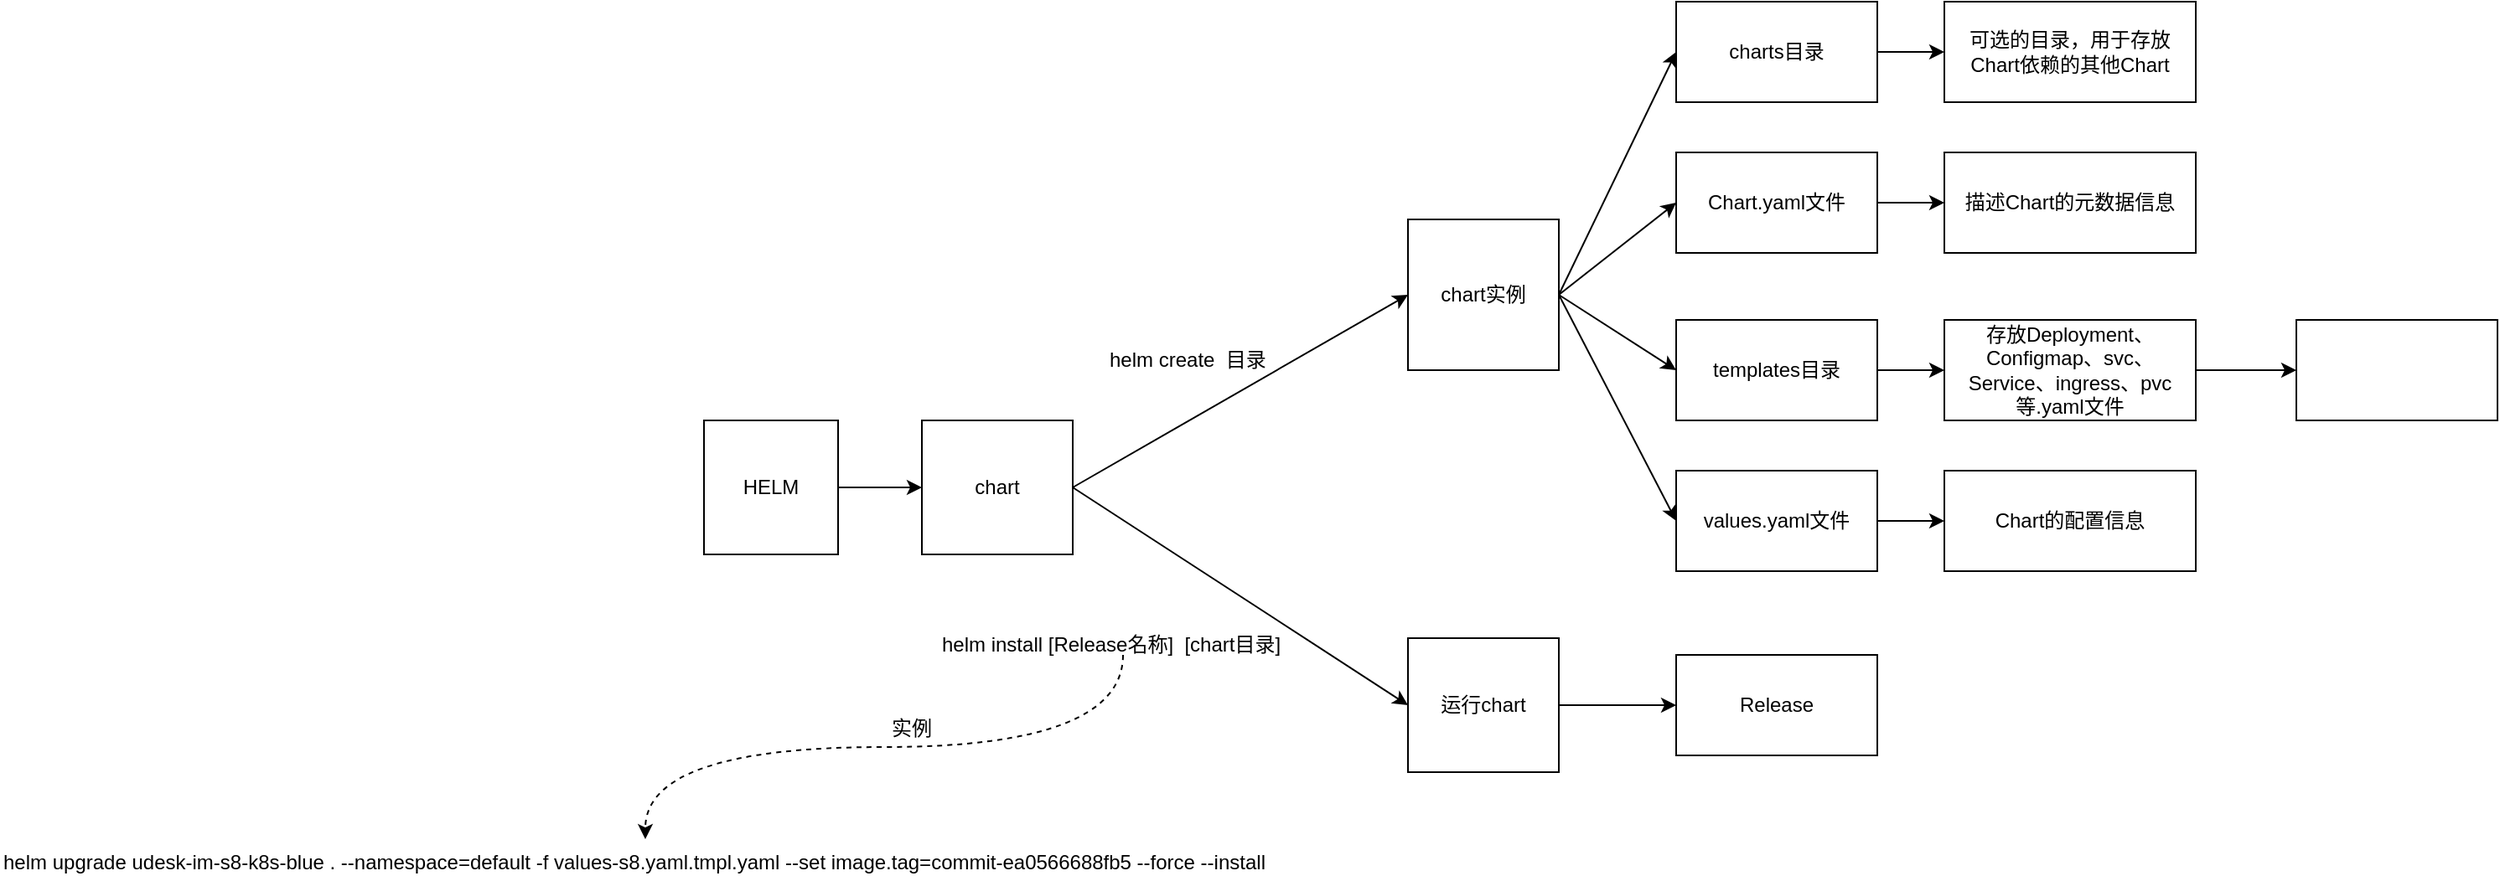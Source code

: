 <mxfile version="21.6.5" type="github">
  <diagram name="第 1 页" id="E5oqeyXUT3EholCvVv0P">
    <mxGraphModel dx="2261" dy="774" grid="1" gridSize="10" guides="1" tooltips="1" connect="1" arrows="1" fold="1" page="1" pageScale="1" pageWidth="827" pageHeight="1169" math="0" shadow="0">
      <root>
        <mxCell id="0" />
        <mxCell id="1" parent="0" />
        <mxCell id="5qIUG_8EQPnFbdWqvxKQ-47" style="edgeStyle=orthogonalEdgeStyle;rounded=0;orthogonalLoop=1;jettySize=auto;html=1;exitX=1;exitY=0.5;exitDx=0;exitDy=0;entryX=0;entryY=0.5;entryDx=0;entryDy=0;" edge="1" parent="1" source="5qIUG_8EQPnFbdWqvxKQ-1" target="5qIUG_8EQPnFbdWqvxKQ-44">
          <mxGeometry relative="1" as="geometry" />
        </mxCell>
        <mxCell id="5qIUG_8EQPnFbdWqvxKQ-1" value="HELM" style="whiteSpace=wrap;html=1;aspect=fixed;" vertex="1" parent="1">
          <mxGeometry x="-270" y="250" width="80" height="80" as="geometry" />
        </mxCell>
        <mxCell id="5qIUG_8EQPnFbdWqvxKQ-24" style="rounded=0;orthogonalLoop=1;jettySize=auto;html=1;exitX=1;exitY=0.5;exitDx=0;exitDy=0;entryX=0;entryY=0.5;entryDx=0;entryDy=0;elbow=vertical;" edge="1" parent="1" source="5qIUG_8EQPnFbdWqvxKQ-3" target="5qIUG_8EQPnFbdWqvxKQ-20">
          <mxGeometry relative="1" as="geometry" />
        </mxCell>
        <mxCell id="5qIUG_8EQPnFbdWqvxKQ-25" style="rounded=0;orthogonalLoop=1;jettySize=auto;html=1;exitX=1;exitY=0.5;exitDx=0;exitDy=0;entryX=0;entryY=0.5;entryDx=0;entryDy=0;" edge="1" parent="1" source="5qIUG_8EQPnFbdWqvxKQ-3" target="5qIUG_8EQPnFbdWqvxKQ-21">
          <mxGeometry relative="1" as="geometry" />
        </mxCell>
        <mxCell id="5qIUG_8EQPnFbdWqvxKQ-26" style="rounded=0;orthogonalLoop=1;jettySize=auto;html=1;exitX=1;exitY=0.5;exitDx=0;exitDy=0;entryX=0;entryY=0.5;entryDx=0;entryDy=0;" edge="1" parent="1" source="5qIUG_8EQPnFbdWqvxKQ-3" target="5qIUG_8EQPnFbdWqvxKQ-22">
          <mxGeometry relative="1" as="geometry" />
        </mxCell>
        <mxCell id="5qIUG_8EQPnFbdWqvxKQ-27" style="rounded=0;orthogonalLoop=1;jettySize=auto;html=1;exitX=1;exitY=0.5;exitDx=0;exitDy=0;entryX=0;entryY=0.5;entryDx=0;entryDy=0;" edge="1" parent="1" source="5qIUG_8EQPnFbdWqvxKQ-3" target="5qIUG_8EQPnFbdWqvxKQ-23">
          <mxGeometry relative="1" as="geometry" />
        </mxCell>
        <mxCell id="5qIUG_8EQPnFbdWqvxKQ-3" value="chart实例" style="rounded=0;whiteSpace=wrap;html=1;" vertex="1" parent="1">
          <mxGeometry x="150" y="130" width="90" height="90" as="geometry" />
        </mxCell>
        <mxCell id="5qIUG_8EQPnFbdWqvxKQ-40" style="edgeStyle=orthogonalEdgeStyle;rounded=0;orthogonalLoop=1;jettySize=auto;html=1;exitX=1;exitY=0.5;exitDx=0;exitDy=0;entryX=0;entryY=0.5;entryDx=0;entryDy=0;" edge="1" parent="1" source="5qIUG_8EQPnFbdWqvxKQ-20" target="5qIUG_8EQPnFbdWqvxKQ-29">
          <mxGeometry relative="1" as="geometry" />
        </mxCell>
        <mxCell id="5qIUG_8EQPnFbdWqvxKQ-20" value="charts目录" style="rounded=0;whiteSpace=wrap;html=1;" vertex="1" parent="1">
          <mxGeometry x="310" width="120" height="60" as="geometry" />
        </mxCell>
        <mxCell id="5qIUG_8EQPnFbdWqvxKQ-39" style="edgeStyle=orthogonalEdgeStyle;rounded=0;orthogonalLoop=1;jettySize=auto;html=1;exitX=1;exitY=0.5;exitDx=0;exitDy=0;entryX=0;entryY=0.5;entryDx=0;entryDy=0;" edge="1" parent="1" source="5qIUG_8EQPnFbdWqvxKQ-21" target="5qIUG_8EQPnFbdWqvxKQ-37">
          <mxGeometry relative="1" as="geometry" />
        </mxCell>
        <mxCell id="5qIUG_8EQPnFbdWqvxKQ-21" value="Chart.yaml文件" style="rounded=0;whiteSpace=wrap;html=1;" vertex="1" parent="1">
          <mxGeometry x="310" y="90" width="120" height="60" as="geometry" />
        </mxCell>
        <mxCell id="5qIUG_8EQPnFbdWqvxKQ-32" style="edgeStyle=orthogonalEdgeStyle;rounded=0;orthogonalLoop=1;jettySize=auto;html=1;exitX=1;exitY=0.5;exitDx=0;exitDy=0;" edge="1" parent="1" source="5qIUG_8EQPnFbdWqvxKQ-22" target="5qIUG_8EQPnFbdWqvxKQ-31">
          <mxGeometry relative="1" as="geometry" />
        </mxCell>
        <mxCell id="5qIUG_8EQPnFbdWqvxKQ-22" value="templates目录" style="rounded=0;whiteSpace=wrap;html=1;" vertex="1" parent="1">
          <mxGeometry x="310" y="190" width="120" height="60" as="geometry" />
        </mxCell>
        <mxCell id="5qIUG_8EQPnFbdWqvxKQ-36" style="edgeStyle=orthogonalEdgeStyle;rounded=0;orthogonalLoop=1;jettySize=auto;html=1;exitX=1;exitY=0.5;exitDx=0;exitDy=0;" edge="1" parent="1" source="5qIUG_8EQPnFbdWqvxKQ-23" target="5qIUG_8EQPnFbdWqvxKQ-34">
          <mxGeometry relative="1" as="geometry" />
        </mxCell>
        <mxCell id="5qIUG_8EQPnFbdWqvxKQ-23" value="values.yaml文件" style="rounded=0;whiteSpace=wrap;html=1;" vertex="1" parent="1">
          <mxGeometry x="310" y="280" width="120" height="60" as="geometry" />
        </mxCell>
        <mxCell id="5qIUG_8EQPnFbdWqvxKQ-29" value="可选的目录，用于存放Chart依赖的其他Chart" style="rounded=0;whiteSpace=wrap;html=1;" vertex="1" parent="1">
          <mxGeometry x="470" width="150" height="60" as="geometry" />
        </mxCell>
        <mxCell id="5qIUG_8EQPnFbdWqvxKQ-42" style="edgeStyle=orthogonalEdgeStyle;rounded=0;orthogonalLoop=1;jettySize=auto;html=1;exitX=1;exitY=0.5;exitDx=0;exitDy=0;entryX=0;entryY=0.5;entryDx=0;entryDy=0;" edge="1" parent="1" source="5qIUG_8EQPnFbdWqvxKQ-31" target="5qIUG_8EQPnFbdWqvxKQ-41">
          <mxGeometry relative="1" as="geometry" />
        </mxCell>
        <mxCell id="5qIUG_8EQPnFbdWqvxKQ-31" value="存放Deployment、Configmap、svc、Service、ingress、pvc等.yaml文件" style="rounded=0;whiteSpace=wrap;html=1;" vertex="1" parent="1">
          <mxGeometry x="470" y="190" width="150" height="60" as="geometry" />
        </mxCell>
        <mxCell id="5qIUG_8EQPnFbdWqvxKQ-34" value="Chart的配置信息" style="rounded=0;whiteSpace=wrap;html=1;" vertex="1" parent="1">
          <mxGeometry x="470" y="280" width="150" height="60" as="geometry" />
        </mxCell>
        <mxCell id="5qIUG_8EQPnFbdWqvxKQ-37" value="描述Chart的元数据信息" style="rounded=0;whiteSpace=wrap;html=1;" vertex="1" parent="1">
          <mxGeometry x="470" y="90" width="150" height="60" as="geometry" />
        </mxCell>
        <mxCell id="5qIUG_8EQPnFbdWqvxKQ-41" value="" style="rounded=0;whiteSpace=wrap;html=1;" vertex="1" parent="1">
          <mxGeometry x="680" y="190" width="120" height="60" as="geometry" />
        </mxCell>
        <mxCell id="5qIUG_8EQPnFbdWqvxKQ-43" value="helm upgrade udesk-im-s8-k8s-blue . --namespace=default -f values-s8.yaml.tmpl.yaml --set image.tag=commit-ea0566688fb5 --force --install" style="text;whiteSpace=wrap;" vertex="1" parent="1">
          <mxGeometry x="-690" y="500" width="770" height="20" as="geometry" />
        </mxCell>
        <mxCell id="5qIUG_8EQPnFbdWqvxKQ-48" style="rounded=0;orthogonalLoop=1;jettySize=auto;html=1;exitX=1;exitY=0.5;exitDx=0;exitDy=0;entryX=0;entryY=0.5;entryDx=0;entryDy=0;" edge="1" parent="1" source="5qIUG_8EQPnFbdWqvxKQ-44" target="5qIUG_8EQPnFbdWqvxKQ-3">
          <mxGeometry relative="1" as="geometry" />
        </mxCell>
        <mxCell id="5qIUG_8EQPnFbdWqvxKQ-53" style="rounded=0;orthogonalLoop=1;jettySize=auto;html=1;exitX=1;exitY=0.5;exitDx=0;exitDy=0;entryX=0;entryY=0.5;entryDx=0;entryDy=0;" edge="1" parent="1" source="5qIUG_8EQPnFbdWqvxKQ-44" target="5qIUG_8EQPnFbdWqvxKQ-52">
          <mxGeometry relative="1" as="geometry" />
        </mxCell>
        <mxCell id="5qIUG_8EQPnFbdWqvxKQ-44" value="chart" style="rounded=0;whiteSpace=wrap;html=1;" vertex="1" parent="1">
          <mxGeometry x="-140" y="250" width="90" height="80" as="geometry" />
        </mxCell>
        <mxCell id="5qIUG_8EQPnFbdWqvxKQ-49" value="helm create  目录" style="text;whiteSpace=wrap;" vertex="1" parent="1">
          <mxGeometry x="-30" y="200" width="100" height="20" as="geometry" />
        </mxCell>
        <mxCell id="5qIUG_8EQPnFbdWqvxKQ-61" style="edgeStyle=orthogonalEdgeStyle;rounded=0;orthogonalLoop=1;jettySize=auto;html=1;exitX=1;exitY=0.5;exitDx=0;exitDy=0;" edge="1" parent="1" source="5qIUG_8EQPnFbdWqvxKQ-52" target="5qIUG_8EQPnFbdWqvxKQ-60">
          <mxGeometry relative="1" as="geometry" />
        </mxCell>
        <mxCell id="5qIUG_8EQPnFbdWqvxKQ-52" value="运行chart" style="rounded=0;whiteSpace=wrap;html=1;" vertex="1" parent="1">
          <mxGeometry x="150" y="380" width="90" height="80" as="geometry" />
        </mxCell>
        <mxCell id="5qIUG_8EQPnFbdWqvxKQ-56" style="edgeStyle=orthogonalEdgeStyle;rounded=0;orthogonalLoop=1;jettySize=auto;html=1;entryX=0.5;entryY=0;entryDx=0;entryDy=0;curved=1;dashed=1;" edge="1" parent="1" source="5qIUG_8EQPnFbdWqvxKQ-54" target="5qIUG_8EQPnFbdWqvxKQ-43">
          <mxGeometry relative="1" as="geometry" />
        </mxCell>
        <mxCell id="5qIUG_8EQPnFbdWqvxKQ-54" value="helm install [Release名称]  [chart目录]" style="text;whiteSpace=wrap;" vertex="1" parent="1">
          <mxGeometry x="-130" y="370" width="220" height="20" as="geometry" />
        </mxCell>
        <mxCell id="5qIUG_8EQPnFbdWqvxKQ-57" value="实例" style="text;whiteSpace=wrap;" vertex="1" parent="1">
          <mxGeometry x="-160" y="420" width="30" height="30" as="geometry" />
        </mxCell>
        <mxCell id="5qIUG_8EQPnFbdWqvxKQ-60" value="Release" style="rounded=0;whiteSpace=wrap;html=1;" vertex="1" parent="1">
          <mxGeometry x="310" y="390" width="120" height="60" as="geometry" />
        </mxCell>
      </root>
    </mxGraphModel>
  </diagram>
</mxfile>
